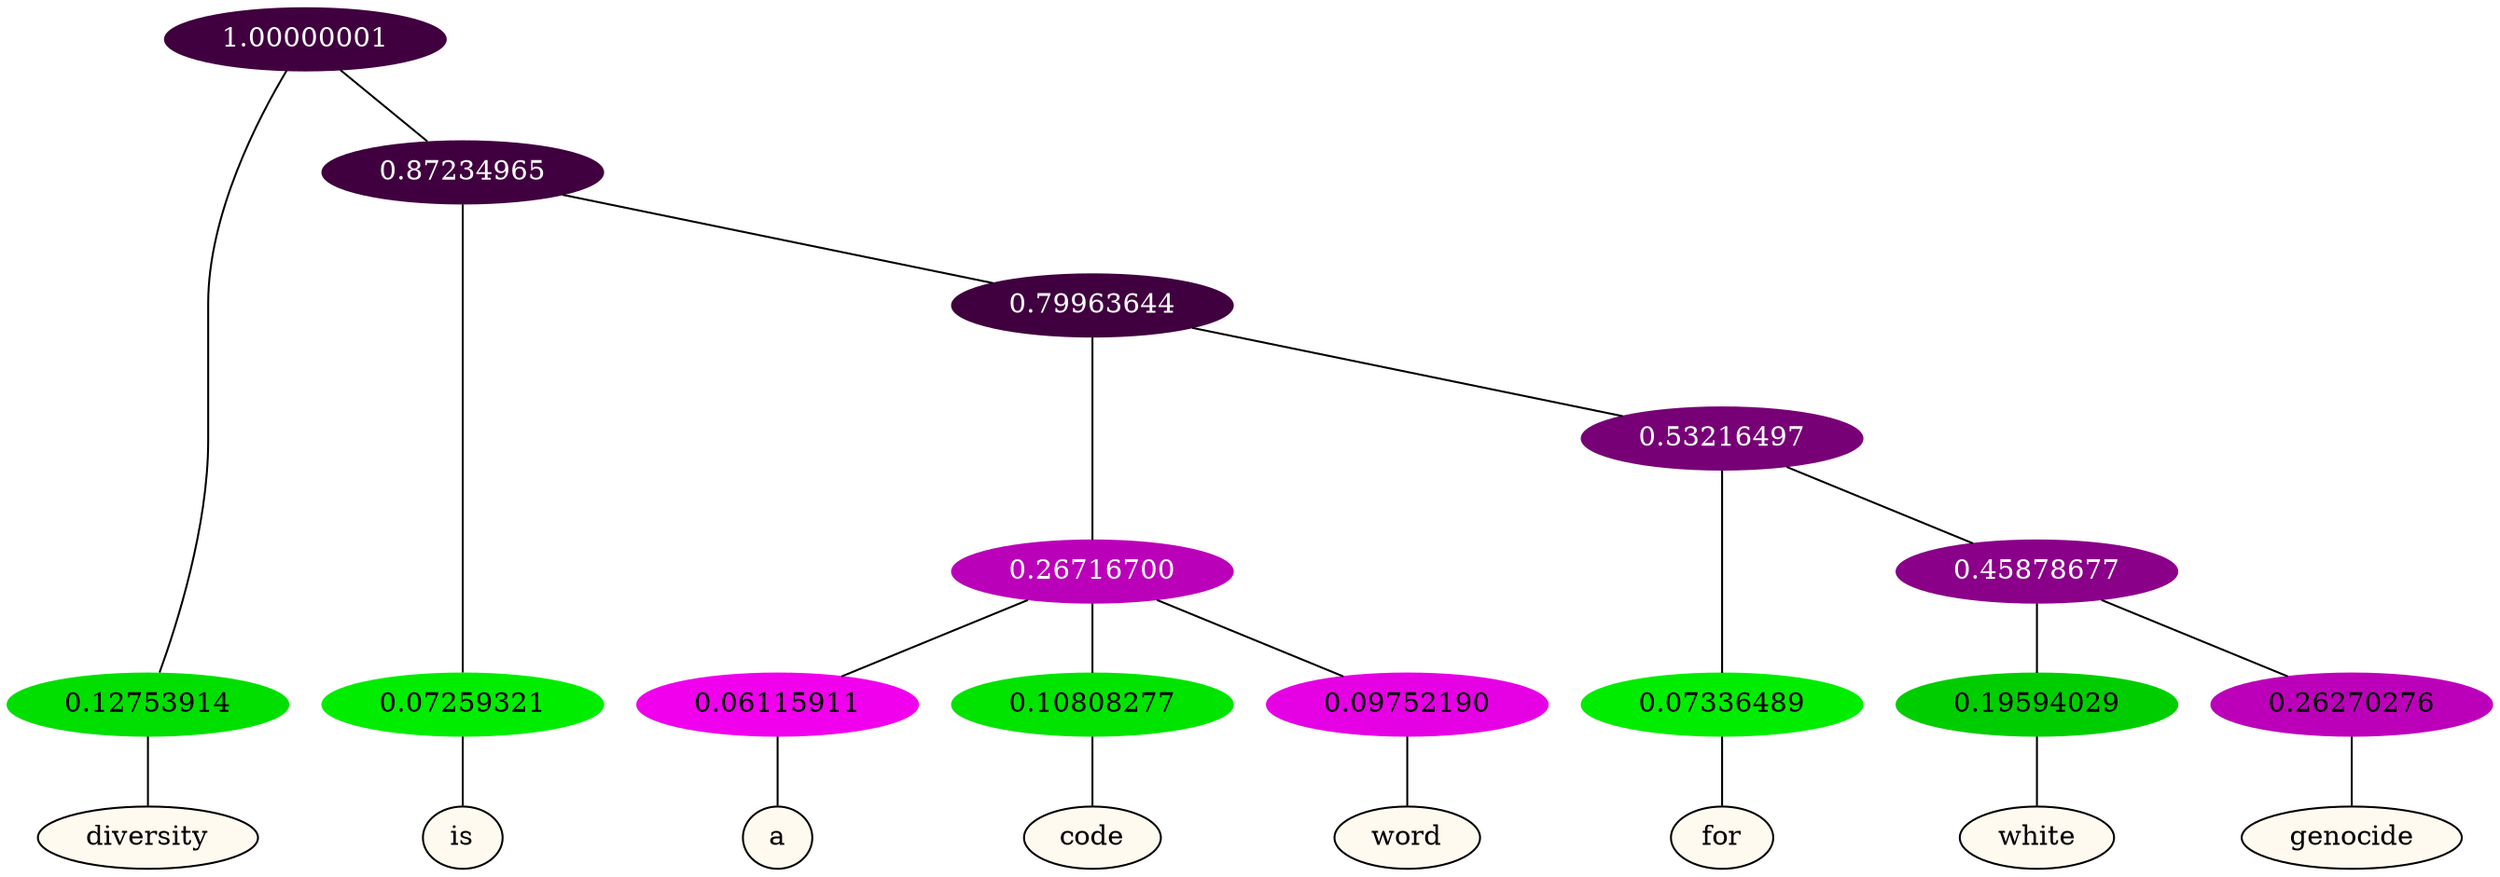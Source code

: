 graph {
	node [format=png height=0.15 nodesep=0.001 ordering=out overlap=prism overlap_scaling=0.01 ranksep=0.001 ratio=0.2 style=filled width=0.15]
	{
		rank=same
		a_w_1 [label=diversity color=black fillcolor=floralwhite style="filled,solid"]
		a_w_3 [label=is color=black fillcolor=floralwhite style="filled,solid"]
		a_w_7 [label=a color=black fillcolor=floralwhite style="filled,solid"]
		a_w_8 [label=code color=black fillcolor=floralwhite style="filled,solid"]
		a_w_9 [label=word color=black fillcolor=floralwhite style="filled,solid"]
		a_w_10 [label=for color=black fillcolor=floralwhite style="filled,solid"]
		a_w_12 [label=white color=black fillcolor=floralwhite style="filled,solid"]
		a_w_13 [label=genocide color=black fillcolor=floralwhite style="filled,solid"]
	}
	a_n_1 -- a_w_1
	a_n_3 -- a_w_3
	a_n_7 -- a_w_7
	a_n_8 -- a_w_8
	a_n_9 -- a_w_9
	a_n_10 -- a_w_10
	a_n_12 -- a_w_12
	a_n_13 -- a_w_13
	{
		rank=same
		a_n_1 [label=0.12753914 color="0.334 1.000 0.872" fontcolor=black]
		a_n_3 [label=0.07259321 color="0.334 1.000 0.927" fontcolor=black]
		a_n_7 [label=0.06115911 color="0.835 1.000 0.939" fontcolor=black]
		a_n_8 [label=0.10808277 color="0.334 1.000 0.892" fontcolor=black]
		a_n_9 [label=0.09752190 color="0.835 1.000 0.902" fontcolor=black]
		a_n_10 [label=0.07336489 color="0.334 1.000 0.927" fontcolor=black]
		a_n_12 [label=0.19594029 color="0.334 1.000 0.804" fontcolor=black]
		a_n_13 [label=0.26270276 color="0.835 1.000 0.737" fontcolor=black]
	}
	a_n_0 [label=1.00000001 color="0.835 1.000 0.250" fontcolor=grey99]
	a_n_0 -- a_n_1
	a_n_2 [label=0.87234965 color="0.835 1.000 0.250" fontcolor=grey99]
	a_n_0 -- a_n_2
	a_n_2 -- a_n_3
	a_n_4 [label=0.79963644 color="0.835 1.000 0.250" fontcolor=grey99]
	a_n_2 -- a_n_4
	a_n_5 [label=0.26716700 color="0.835 1.000 0.733" fontcolor=grey99]
	a_n_4 -- a_n_5
	a_n_6 [label=0.53216497 color="0.835 1.000 0.468" fontcolor=grey99]
	a_n_4 -- a_n_6
	a_n_5 -- a_n_7
	a_n_5 -- a_n_8
	a_n_5 -- a_n_9
	a_n_6 -- a_n_10
	a_n_11 [label=0.45878677 color="0.835 1.000 0.541" fontcolor=grey99]
	a_n_6 -- a_n_11
	a_n_11 -- a_n_12
	a_n_11 -- a_n_13
}
